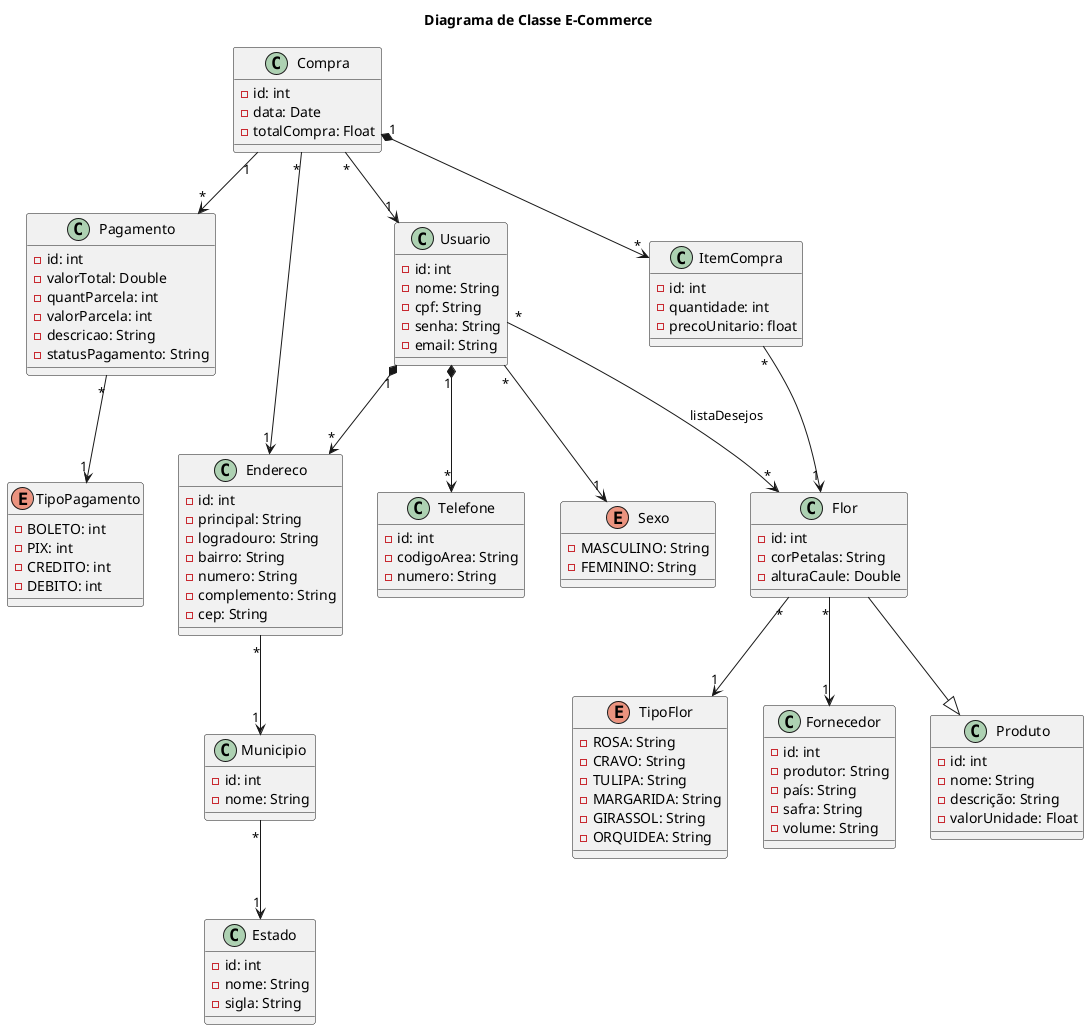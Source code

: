 @startuml ecommerc
title Diagrama de Classe E-Commerce

Class Compra{
    - id: int
    - data: Date
    - totalCompra: Float
}

Class Pagamento{
    - id: int
    - valorTotal: Double
    - quantParcela: int
    - valorParcela: int
    - descricao: String
    - statusPagamento: String
}

Class Endereco{
    - id: int
    - principal: String
    - logradouro: String
    - bairro: String
    - numero: String
    - complemento: String
    - cep: String
}

Class Usuario{
    - id: int
    - nome: String
    - cpf: String
    - senha: String
    - email: String
}

enum Sexo{
    - MASCULINO: String
    - FEMININO: String
}

class Produto{
    - id: int
    - nome: String
    - descrição: String
    - valorUnidade: Float
}

class Flor{
    - id: int
    - corPetalas: String
    - alturaCaule: Double
}

enum TipoFlor{
    - ROSA: String
    - CRAVO: String
    - TULIPA: String
    - MARGARIDA: String
    - GIRASSOL: String
    - ORQUIDEA: String
}

Class Fornecedor{
    - id: int
    - produtor: String
    - país: String
    - safra: String
    - volume: String
}

enum TipoPagamento{
    - BOLETO: int
    - PIX: int
    - CREDITO: int
    - DEBITO: int
}

Class ItemCompra{
    - id: int
    - quantidade: int
    - precoUnitario: float
}

Class Telefone{
    - id: int
    - codigoArea: String
    - numero: String
}

Class Estado{
    - id: int
    - nome: String
    - sigla: String
}

Class Municipio{
    - id: int
    - nome: String
}

Flor --|> Produto

Compra "1"  *--> "*" ItemCompra

Usuario "1"  *--> "*" Endereco

Compra "*"  --> "1" Endereco

ItemCompra "*" --> "1" Flor

Compra "1" --> "*" Pagamento

Compra  "*" --> "1" Usuario

Usuario "1" *--> "*" Telefone

Usuario "*" --> "*" Flor: listaDesejos

Flor "*" --> "1" Fornecedor

Flor "*" --> "1" TipoFlor

Pagamento "*" --> "1" TipoPagamento

Municipio "*" --> "1" Estado

Endereco "*" --> "1" Municipio

Usuario "*" --> "1" Sexo

@enduml